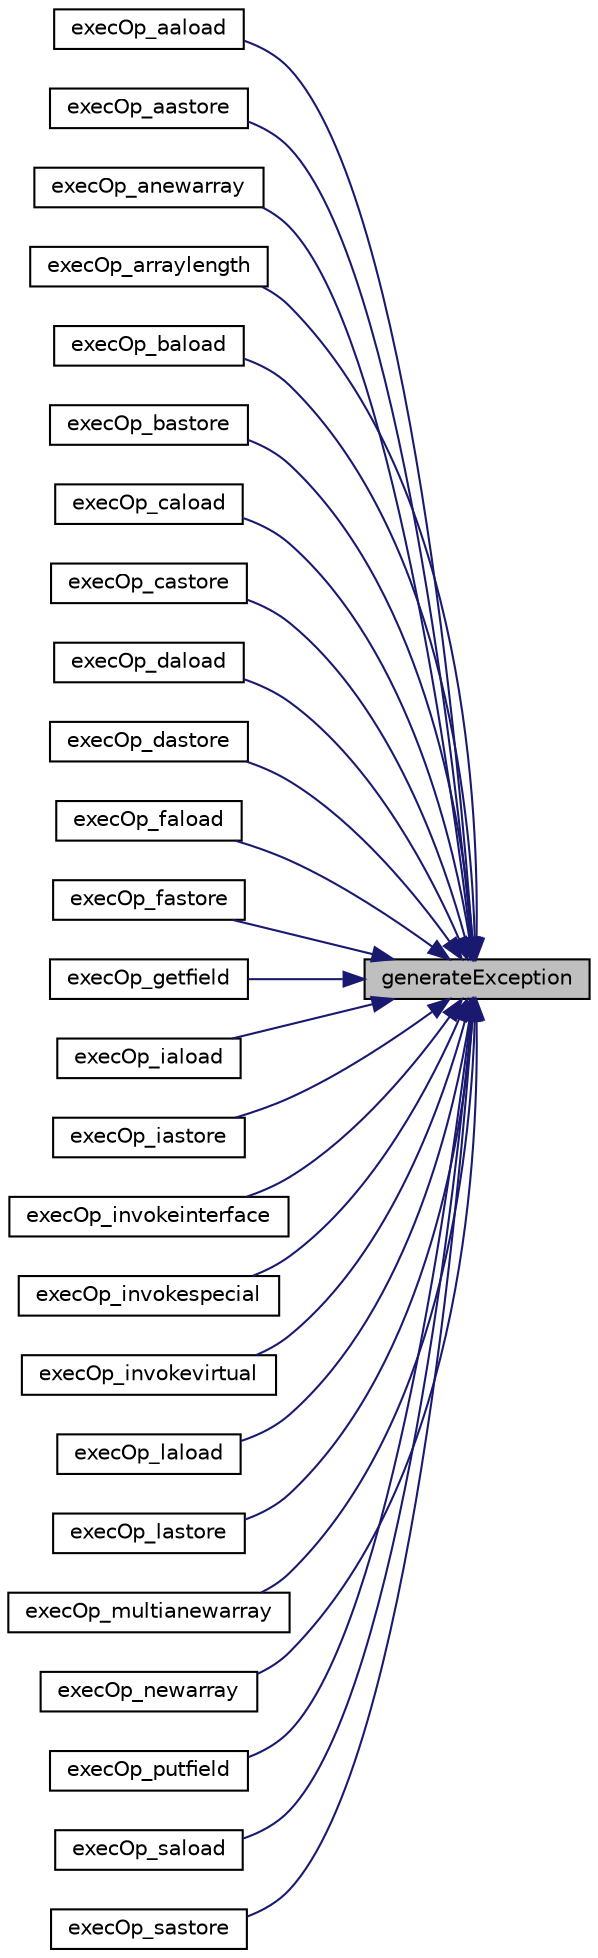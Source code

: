 digraph "generateException"
{
 // LATEX_PDF_SIZE
  edge [fontname="Helvetica",fontsize="10",labelfontname="Helvetica",labelfontsize="10"];
  node [fontname="Helvetica",fontsize="10",shape=record];
  rankdir="RL";
  Node1 [label="generateException",height=0.2,width=0.4,color="black", fillcolor="grey75", style="filled", fontcolor="black",tooltip=" "];
  Node1 -> Node2 [dir="back",color="midnightblue",fontsize="10",style="solid",fontname="Helvetica"];
  Node2 [label="execOp_aaload",height=0.2,width=0.4,color="black", fillcolor="white", style="filled",URL="$_execution_engine_8cpp.html#af846b8a09ee3390700400ac0f9f3a69a",tooltip=" "];
  Node1 -> Node3 [dir="back",color="midnightblue",fontsize="10",style="solid",fontname="Helvetica"];
  Node3 [label="execOp_aastore",height=0.2,width=0.4,color="black", fillcolor="white", style="filled",URL="$_execution_engine_8cpp.html#a8ca5f621365b32fef6e2491672f73eb2",tooltip=" "];
  Node1 -> Node4 [dir="back",color="midnightblue",fontsize="10",style="solid",fontname="Helvetica"];
  Node4 [label="execOp_anewarray",height=0.2,width=0.4,color="black", fillcolor="white", style="filled",URL="$_execution_engine_8cpp.html#adb004079563194c7a1942818f7b76c5c",tooltip=" "];
  Node1 -> Node5 [dir="back",color="midnightblue",fontsize="10",style="solid",fontname="Helvetica"];
  Node5 [label="execOp_arraylength",height=0.2,width=0.4,color="black", fillcolor="white", style="filled",URL="$_execution_engine_8cpp.html#a00e04249e92546b63fa1fc4669e9198d",tooltip=" "];
  Node1 -> Node6 [dir="back",color="midnightblue",fontsize="10",style="solid",fontname="Helvetica"];
  Node6 [label="execOp_baload",height=0.2,width=0.4,color="black", fillcolor="white", style="filled",URL="$_execution_engine_8cpp.html#a378a091d20098f9c3488c11ff2508213",tooltip=" "];
  Node1 -> Node7 [dir="back",color="midnightblue",fontsize="10",style="solid",fontname="Helvetica"];
  Node7 [label="execOp_bastore",height=0.2,width=0.4,color="black", fillcolor="white", style="filled",URL="$_execution_engine_8cpp.html#a77cb630baa5fc30e0f9a79d742a228cd",tooltip=" "];
  Node1 -> Node8 [dir="back",color="midnightblue",fontsize="10",style="solid",fontname="Helvetica"];
  Node8 [label="execOp_caload",height=0.2,width=0.4,color="black", fillcolor="white", style="filled",URL="$_execution_engine_8cpp.html#a68105e4387e2f16c1997135016236b66",tooltip=" "];
  Node1 -> Node9 [dir="back",color="midnightblue",fontsize="10",style="solid",fontname="Helvetica"];
  Node9 [label="execOp_castore",height=0.2,width=0.4,color="black", fillcolor="white", style="filled",URL="$_execution_engine_8cpp.html#a9ccdaa329b5f235107abac6e065e5e68",tooltip=" "];
  Node1 -> Node10 [dir="back",color="midnightblue",fontsize="10",style="solid",fontname="Helvetica"];
  Node10 [label="execOp_daload",height=0.2,width=0.4,color="black", fillcolor="white", style="filled",URL="$_execution_engine_8cpp.html#a8795a2de7bf96bf7a6550d0146d915e9",tooltip=" "];
  Node1 -> Node11 [dir="back",color="midnightblue",fontsize="10",style="solid",fontname="Helvetica"];
  Node11 [label="execOp_dastore",height=0.2,width=0.4,color="black", fillcolor="white", style="filled",URL="$_execution_engine_8cpp.html#a6661cff45bf2fc0f1067af2e3cf21857",tooltip=" "];
  Node1 -> Node12 [dir="back",color="midnightblue",fontsize="10",style="solid",fontname="Helvetica"];
  Node12 [label="execOp_faload",height=0.2,width=0.4,color="black", fillcolor="white", style="filled",URL="$_execution_engine_8cpp.html#a80b5387f0d5d3b1e0e491eab2fac9719",tooltip=" "];
  Node1 -> Node13 [dir="back",color="midnightblue",fontsize="10",style="solid",fontname="Helvetica"];
  Node13 [label="execOp_fastore",height=0.2,width=0.4,color="black", fillcolor="white", style="filled",URL="$_execution_engine_8cpp.html#a70a259315fcbe6655b8bad4eb921b647",tooltip=" "];
  Node1 -> Node14 [dir="back",color="midnightblue",fontsize="10",style="solid",fontname="Helvetica"];
  Node14 [label="execOp_getfield",height=0.2,width=0.4,color="black", fillcolor="white", style="filled",URL="$_execution_engine_8cpp.html#abb71d7d9e26a4a95d99064e485268bec",tooltip=" "];
  Node1 -> Node15 [dir="back",color="midnightblue",fontsize="10",style="solid",fontname="Helvetica"];
  Node15 [label="execOp_iaload",height=0.2,width=0.4,color="black", fillcolor="white", style="filled",URL="$_execution_engine_8cpp.html#a98e61fac198d57985dc03b40af83e021",tooltip=" "];
  Node1 -> Node16 [dir="back",color="midnightblue",fontsize="10",style="solid",fontname="Helvetica"];
  Node16 [label="execOp_iastore",height=0.2,width=0.4,color="black", fillcolor="white", style="filled",URL="$_execution_engine_8cpp.html#a2a31a5bc6cb8b5ea7702eff324cb03e8",tooltip=" "];
  Node1 -> Node17 [dir="back",color="midnightblue",fontsize="10",style="solid",fontname="Helvetica"];
  Node17 [label="execOp_invokeinterface",height=0.2,width=0.4,color="black", fillcolor="white", style="filled",URL="$_execution_engine_8cpp.html#afa3ed314bd592b0643032626959aba37",tooltip=" "];
  Node1 -> Node18 [dir="back",color="midnightblue",fontsize="10",style="solid",fontname="Helvetica"];
  Node18 [label="execOp_invokespecial",height=0.2,width=0.4,color="black", fillcolor="white", style="filled",URL="$_execution_engine_8cpp.html#a64a9f10897c01dae0a9c9725ad392d19",tooltip=" "];
  Node1 -> Node19 [dir="back",color="midnightblue",fontsize="10",style="solid",fontname="Helvetica"];
  Node19 [label="execOp_invokevirtual",height=0.2,width=0.4,color="black", fillcolor="white", style="filled",URL="$_execution_engine_8cpp.html#a394ac3227d3433837fd1e31a53875e22",tooltip=" "];
  Node1 -> Node20 [dir="back",color="midnightblue",fontsize="10",style="solid",fontname="Helvetica"];
  Node20 [label="execOp_laload",height=0.2,width=0.4,color="black", fillcolor="white", style="filled",URL="$_execution_engine_8cpp.html#a3afc0de0feac004ba82c310d5c425d76",tooltip=" "];
  Node1 -> Node21 [dir="back",color="midnightblue",fontsize="10",style="solid",fontname="Helvetica"];
  Node21 [label="execOp_lastore",height=0.2,width=0.4,color="black", fillcolor="white", style="filled",URL="$_execution_engine_8cpp.html#acd5afe12c6ecd15f74d61e83fd37975b",tooltip=" "];
  Node1 -> Node22 [dir="back",color="midnightblue",fontsize="10",style="solid",fontname="Helvetica"];
  Node22 [label="execOp_multianewarray",height=0.2,width=0.4,color="black", fillcolor="white", style="filled",URL="$_execution_engine_8cpp.html#ae72b4983f0376b8c47dce21b86ccdcc5",tooltip=" "];
  Node1 -> Node23 [dir="back",color="midnightblue",fontsize="10",style="solid",fontname="Helvetica"];
  Node23 [label="execOp_newarray",height=0.2,width=0.4,color="black", fillcolor="white", style="filled",URL="$_execution_engine_8cpp.html#a3629edb22409ec0595fd30b322965512",tooltip=" "];
  Node1 -> Node24 [dir="back",color="midnightblue",fontsize="10",style="solid",fontname="Helvetica"];
  Node24 [label="execOp_putfield",height=0.2,width=0.4,color="black", fillcolor="white", style="filled",URL="$_execution_engine_8cpp.html#a2d8632b9cf48625b0a6ab3ee01adad8a",tooltip=" "];
  Node1 -> Node25 [dir="back",color="midnightblue",fontsize="10",style="solid",fontname="Helvetica"];
  Node25 [label="execOp_saload",height=0.2,width=0.4,color="black", fillcolor="white", style="filled",URL="$_execution_engine_8cpp.html#ad6fc23e3f2f52b4980f4948089f569b3",tooltip=" "];
  Node1 -> Node26 [dir="back",color="midnightblue",fontsize="10",style="solid",fontname="Helvetica"];
  Node26 [label="execOp_sastore",height=0.2,width=0.4,color="black", fillcolor="white", style="filled",URL="$_execution_engine_8cpp.html#a8206ab1927459e0fac4e6acda53f105b",tooltip=" "];
}
